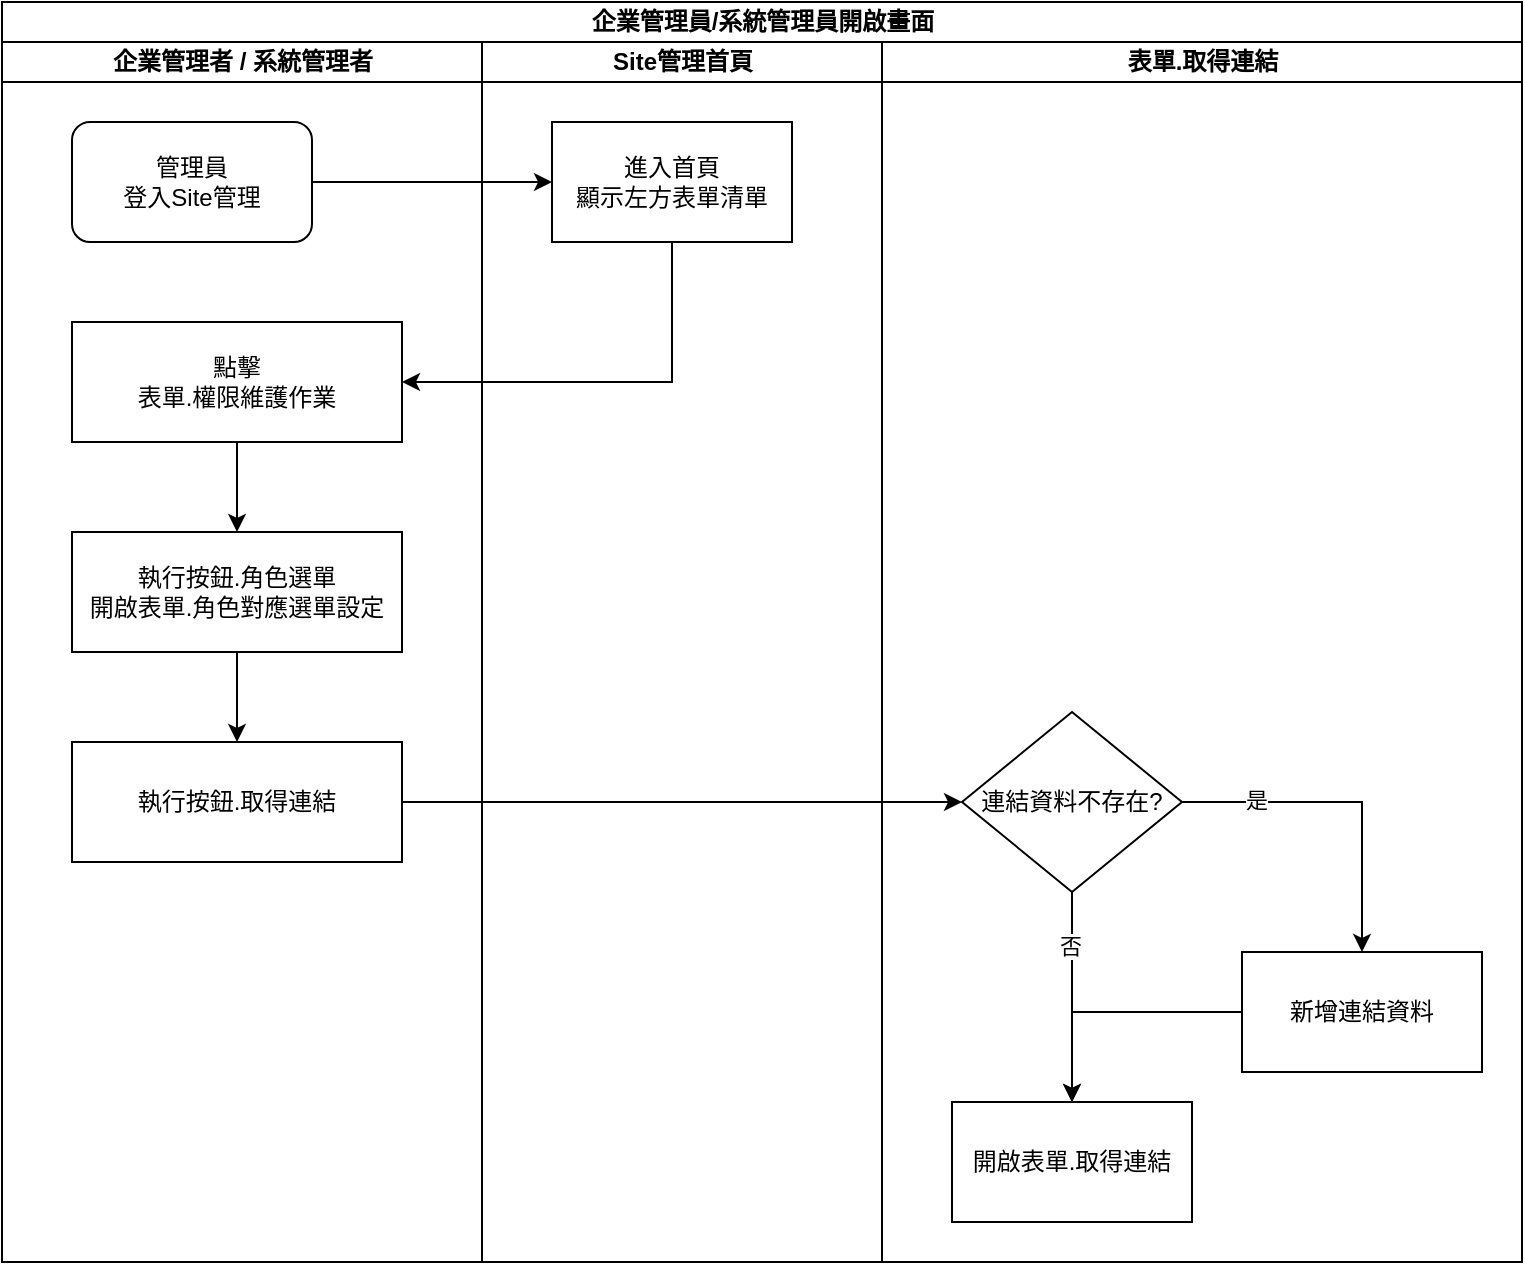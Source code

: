 <mxfile version="20.3.0" type="device" pages="4"><diagram id="IBoz-spqDfsJQh7rKKwy" name="開啟畫面"><mxGraphModel dx="1422" dy="865" grid="1" gridSize="10" guides="1" tooltips="1" connect="1" arrows="1" fold="1" page="1" pageScale="1" pageWidth="827" pageHeight="1169" math="0" shadow="0"><root><mxCell id="0"/><mxCell id="1" parent="0"/><mxCell id="WNCprMf1qYzsN4_hgMEe-1" value="企業管理員/系統管理員開啟畫面" style="swimlane;html=1;childLayout=stackLayout;resizeParent=1;resizeParentMax=0;startSize=20;" vertex="1" parent="1"><mxGeometry x="40" y="110" width="760" height="630" as="geometry"/></mxCell><mxCell id="WNCprMf1qYzsN4_hgMEe-2" value="企業管理者 / 系統管理者" style="swimlane;html=1;startSize=20;" vertex="1" parent="WNCprMf1qYzsN4_hgMEe-1"><mxGeometry y="20" width="240" height="610" as="geometry"/></mxCell><mxCell id="WNCprMf1qYzsN4_hgMEe-14" style="edgeStyle=orthogonalEdgeStyle;rounded=0;orthogonalLoop=1;jettySize=auto;html=1;" edge="1" parent="WNCprMf1qYzsN4_hgMEe-2" source="WNCprMf1qYzsN4_hgMEe-3" target="WNCprMf1qYzsN4_hgMEe-12"><mxGeometry relative="1" as="geometry"/></mxCell><mxCell id="WNCprMf1qYzsN4_hgMEe-3" value="點擊&lt;br&gt;表單.權限維護作業" style="rounded=0;whiteSpace=wrap;html=1;" vertex="1" parent="WNCprMf1qYzsN4_hgMEe-2"><mxGeometry x="35" y="140" width="165" height="60" as="geometry"/></mxCell><mxCell id="WNCprMf1qYzsN4_hgMEe-4" value="管理員&lt;br&gt;登入Site管理" style="rounded=1;whiteSpace=wrap;html=1;" vertex="1" parent="WNCprMf1qYzsN4_hgMEe-2"><mxGeometry x="35" y="40" width="120" height="60" as="geometry"/></mxCell><mxCell id="WNCprMf1qYzsN4_hgMEe-15" style="edgeStyle=orthogonalEdgeStyle;rounded=0;orthogonalLoop=1;jettySize=auto;html=1;" edge="1" parent="WNCprMf1qYzsN4_hgMEe-2" source="WNCprMf1qYzsN4_hgMEe-12" target="WNCprMf1qYzsN4_hgMEe-13"><mxGeometry relative="1" as="geometry"/></mxCell><mxCell id="WNCprMf1qYzsN4_hgMEe-12" value="執行按鈕.角色選單&lt;br&gt;開啟表單.角色對應選單設定" style="rounded=0;whiteSpace=wrap;html=1;" vertex="1" parent="WNCprMf1qYzsN4_hgMEe-2"><mxGeometry x="35" y="245" width="165" height="60" as="geometry"/></mxCell><mxCell id="WNCprMf1qYzsN4_hgMEe-13" value="執行按鈕.取得連結" style="rounded=0;whiteSpace=wrap;html=1;" vertex="1" parent="WNCprMf1qYzsN4_hgMEe-2"><mxGeometry x="35" y="350" width="165" height="60" as="geometry"/></mxCell><mxCell id="WNCprMf1qYzsN4_hgMEe-5" value="Site管理首頁" style="swimlane;html=1;startSize=20;" vertex="1" parent="WNCprMf1qYzsN4_hgMEe-1"><mxGeometry x="240" y="20" width="200" height="610" as="geometry"/></mxCell><mxCell id="WNCprMf1qYzsN4_hgMEe-6" value="進入首頁&lt;br&gt;顯示左方表單清單" style="rounded=0;whiteSpace=wrap;html=1;" vertex="1" parent="WNCprMf1qYzsN4_hgMEe-5"><mxGeometry x="35" y="40" width="120" height="60" as="geometry"/></mxCell><mxCell id="WNCprMf1qYzsN4_hgMEe-9" style="edgeStyle=orthogonalEdgeStyle;rounded=0;orthogonalLoop=1;jettySize=auto;html=1;" edge="1" parent="WNCprMf1qYzsN4_hgMEe-1" source="WNCprMf1qYzsN4_hgMEe-4" target="WNCprMf1qYzsN4_hgMEe-6"><mxGeometry relative="1" as="geometry"/></mxCell><mxCell id="WNCprMf1qYzsN4_hgMEe-10" style="edgeStyle=orthogonalEdgeStyle;rounded=0;orthogonalLoop=1;jettySize=auto;html=1;entryX=1;entryY=0.5;entryDx=0;entryDy=0;exitX=0.5;exitY=1;exitDx=0;exitDy=0;" edge="1" parent="WNCprMf1qYzsN4_hgMEe-1" source="WNCprMf1qYzsN4_hgMEe-6" target="WNCprMf1qYzsN4_hgMEe-3"><mxGeometry relative="1" as="geometry"/></mxCell><mxCell id="WNCprMf1qYzsN4_hgMEe-7" value="表單.取得連結" style="swimlane;html=1;startSize=20;" vertex="1" parent="WNCprMf1qYzsN4_hgMEe-1"><mxGeometry x="440" y="20" width="320" height="610" as="geometry"/></mxCell><mxCell id="WNCprMf1qYzsN4_hgMEe-8" value="開啟表單.取得連結" style="rounded=0;whiteSpace=wrap;html=1;" vertex="1" parent="WNCprMf1qYzsN4_hgMEe-7"><mxGeometry x="35" y="530" width="120" height="60" as="geometry"/></mxCell><mxCell id="WNCprMf1qYzsN4_hgMEe-26" style="edgeStyle=orthogonalEdgeStyle;rounded=0;orthogonalLoop=1;jettySize=auto;html=1;" edge="1" parent="WNCprMf1qYzsN4_hgMEe-7" source="WNCprMf1qYzsN4_hgMEe-16" target="WNCprMf1qYzsN4_hgMEe-25"><mxGeometry relative="1" as="geometry"/></mxCell><mxCell id="WNCprMf1qYzsN4_hgMEe-29" value="是" style="edgeLabel;html=1;align=center;verticalAlign=middle;resizable=0;points=[];" vertex="1" connectable="0" parent="WNCprMf1qYzsN4_hgMEe-26"><mxGeometry x="-0.557" y="1" relative="1" as="geometry"><mxPoint as="offset"/></mxGeometry></mxCell><mxCell id="WNCprMf1qYzsN4_hgMEe-27" style="edgeStyle=orthogonalEdgeStyle;rounded=0;orthogonalLoop=1;jettySize=auto;html=1;" edge="1" parent="WNCprMf1qYzsN4_hgMEe-7" source="WNCprMf1qYzsN4_hgMEe-16" target="WNCprMf1qYzsN4_hgMEe-8"><mxGeometry relative="1" as="geometry"/></mxCell><mxCell id="WNCprMf1qYzsN4_hgMEe-30" value="否" style="edgeLabel;html=1;align=center;verticalAlign=middle;resizable=0;points=[];" vertex="1" connectable="0" parent="WNCprMf1qYzsN4_hgMEe-27"><mxGeometry x="-0.263" y="-1" relative="1" as="geometry"><mxPoint y="-12" as="offset"/></mxGeometry></mxCell><mxCell id="WNCprMf1qYzsN4_hgMEe-16" value="連結資料不存在?" style="rhombus;whiteSpace=wrap;html=1;" vertex="1" parent="WNCprMf1qYzsN4_hgMEe-7"><mxGeometry x="40" y="335" width="110" height="90" as="geometry"/></mxCell><mxCell id="WNCprMf1qYzsN4_hgMEe-28" style="edgeStyle=orthogonalEdgeStyle;rounded=0;orthogonalLoop=1;jettySize=auto;html=1;" edge="1" parent="WNCprMf1qYzsN4_hgMEe-7" source="WNCprMf1qYzsN4_hgMEe-25" target="WNCprMf1qYzsN4_hgMEe-8"><mxGeometry relative="1" as="geometry"/></mxCell><mxCell id="WNCprMf1qYzsN4_hgMEe-25" value="新增連結資料" style="rounded=0;whiteSpace=wrap;html=1;" vertex="1" parent="WNCprMf1qYzsN4_hgMEe-7"><mxGeometry x="180" y="455" width="120" height="60" as="geometry"/></mxCell><mxCell id="WNCprMf1qYzsN4_hgMEe-24" style="edgeStyle=orthogonalEdgeStyle;rounded=0;orthogonalLoop=1;jettySize=auto;html=1;entryX=0;entryY=0.5;entryDx=0;entryDy=0;" edge="1" parent="WNCprMf1qYzsN4_hgMEe-1" source="WNCprMf1qYzsN4_hgMEe-13" target="WNCprMf1qYzsN4_hgMEe-16"><mxGeometry relative="1" as="geometry"/></mxCell></root></mxGraphModel></diagram><diagram id="D89SU1ek1Jqfl4eLyrxx" name="點擊按鈕.連結失效"><mxGraphModel dx="1422" dy="865" grid="1" gridSize="10" guides="1" tooltips="1" connect="1" arrows="1" fold="1" page="1" pageScale="1" pageWidth="827" pageHeight="1169" math="0" shadow="0"><root><mxCell id="0"/><mxCell id="1" parent="0"/><mxCell id="-NkhxhVVicVfmkHQ-xYv-1" value="點擊按鈕.連結失效" style="swimlane;html=1;childLayout=stackLayout;resizeParent=1;resizeParentMax=0;startSize=20;" vertex="1" parent="1"><mxGeometry x="160" y="120" width="440" height="280" as="geometry"/></mxCell><mxCell id="-NkhxhVVicVfmkHQ-xYv-2" value="企業管理者 / 系統管理者" style="swimlane;html=1;startSize=20;" vertex="1" parent="-NkhxhVVicVfmkHQ-xYv-1"><mxGeometry y="20" width="190" height="260" as="geometry"/></mxCell><mxCell id="-NkhxhVVicVfmkHQ-xYv-3" value="&lt;span style=&quot;font-weight: 700&quot;&gt;點擊按鈕.連結失效&lt;/span&gt;" style="rounded=1;whiteSpace=wrap;html=1;" vertex="1" parent="-NkhxhVVicVfmkHQ-xYv-2"><mxGeometry x="35" y="40" width="120" height="60" as="geometry"/></mxCell><mxCell id="-NkhxhVVicVfmkHQ-xYv-4" value="執行結束" style="rounded=1;whiteSpace=wrap;html=1;" vertex="1" parent="-NkhxhVVicVfmkHQ-xYv-2"><mxGeometry x="35" y="180" width="120" height="60" as="geometry"/></mxCell><mxCell id="-NkhxhVVicVfmkHQ-xYv-5" style="edgeStyle=orthogonalEdgeStyle;rounded=0;orthogonalLoop=1;jettySize=auto;html=1;" edge="1" parent="-NkhxhVVicVfmkHQ-xYv-1" source="-NkhxhVVicVfmkHQ-xYv-3" target="-NkhxhVVicVfmkHQ-xYv-7"><mxGeometry relative="1" as="geometry"/></mxCell><mxCell id="-NkhxhVVicVfmkHQ-xYv-6" value="表單.取得連結" style="swimlane;html=1;startSize=20;" vertex="1" parent="-NkhxhVVicVfmkHQ-xYv-1"><mxGeometry x="190" y="20" width="250" height="260" as="geometry"/></mxCell><mxCell id="-NkhxhVVicVfmkHQ-xYv-7" value="寫入連結狀態=失效&lt;br&gt;並除能按鈕.複制連結" style="rounded=0;whiteSpace=wrap;html=1;" vertex="1" parent="-NkhxhVVicVfmkHQ-xYv-6"><mxGeometry x="53" y="40" width="160" height="60" as="geometry"/></mxCell><mxCell id="-NkhxhVVicVfmkHQ-xYv-8" style="edgeStyle=orthogonalEdgeStyle;rounded=0;orthogonalLoop=1;jettySize=auto;html=1;entryX=1;entryY=0.5;entryDx=0;entryDy=0;exitX=0.5;exitY=1;exitDx=0;exitDy=0;" edge="1" parent="-NkhxhVVicVfmkHQ-xYv-1" source="-NkhxhVVicVfmkHQ-xYv-7" target="-NkhxhVVicVfmkHQ-xYv-4"><mxGeometry relative="1" as="geometry"/></mxCell></root></mxGraphModel></diagram><diagram id="x0mG2R5PvAhYiCdbTf46" name="點擊按鈕.連結生效"><mxGraphModel dx="1422" dy="865" grid="1" gridSize="10" guides="1" tooltips="1" connect="1" arrows="1" fold="1" page="1" pageScale="1" pageWidth="827" pageHeight="1169" math="0" shadow="0"><root><mxCell id="0"/><mxCell id="1" parent="0"/><mxCell id="PenpT53VaY_0Rk9zj6kQ-1" value="點擊按鈕.連結生效" style="swimlane;html=1;childLayout=stackLayout;resizeParent=1;resizeParentMax=0;startSize=20;" vertex="1" parent="1"><mxGeometry x="160" y="120" width="440" height="280" as="geometry"/></mxCell><mxCell id="PenpT53VaY_0Rk9zj6kQ-2" value="企業管理者 / 系統管理者" style="swimlane;html=1;startSize=20;" vertex="1" parent="PenpT53VaY_0Rk9zj6kQ-1"><mxGeometry y="20" width="190" height="260" as="geometry"/></mxCell><mxCell id="PenpT53VaY_0Rk9zj6kQ-3" value="&lt;span style=&quot;font-weight: 700&quot;&gt;點擊按鈕.連結生效&lt;/span&gt;" style="rounded=1;whiteSpace=wrap;html=1;" vertex="1" parent="PenpT53VaY_0Rk9zj6kQ-2"><mxGeometry x="35" y="40" width="120" height="60" as="geometry"/></mxCell><mxCell id="PenpT53VaY_0Rk9zj6kQ-4" value="執行結束" style="rounded=1;whiteSpace=wrap;html=1;" vertex="1" parent="PenpT53VaY_0Rk9zj6kQ-2"><mxGeometry x="35" y="180" width="120" height="60" as="geometry"/></mxCell><mxCell id="PenpT53VaY_0Rk9zj6kQ-5" style="edgeStyle=orthogonalEdgeStyle;rounded=0;orthogonalLoop=1;jettySize=auto;html=1;" edge="1" parent="PenpT53VaY_0Rk9zj6kQ-1" source="PenpT53VaY_0Rk9zj6kQ-3" target="PenpT53VaY_0Rk9zj6kQ-7"><mxGeometry relative="1" as="geometry"/></mxCell><mxCell id="PenpT53VaY_0Rk9zj6kQ-6" value="表單.取得連結" style="swimlane;html=1;startSize=20;" vertex="1" parent="PenpT53VaY_0Rk9zj6kQ-1"><mxGeometry x="190" y="20" width="250" height="260" as="geometry"/></mxCell><mxCell id="PenpT53VaY_0Rk9zj6kQ-7" value="寫入連結狀態=生效&lt;br&gt;並致能按鈕.複制連結" style="rounded=0;whiteSpace=wrap;html=1;" vertex="1" parent="PenpT53VaY_0Rk9zj6kQ-6"><mxGeometry x="53" y="40" width="160" height="60" as="geometry"/></mxCell><mxCell id="PenpT53VaY_0Rk9zj6kQ-8" style="edgeStyle=orthogonalEdgeStyle;rounded=0;orthogonalLoop=1;jettySize=auto;html=1;entryX=1;entryY=0.5;entryDx=0;entryDy=0;exitX=0.5;exitY=1;exitDx=0;exitDy=0;" edge="1" parent="PenpT53VaY_0Rk9zj6kQ-1" source="PenpT53VaY_0Rk9zj6kQ-7" target="PenpT53VaY_0Rk9zj6kQ-4"><mxGeometry relative="1" as="geometry"/></mxCell></root></mxGraphModel></diagram><diagram id="7uieZpjD_m1hdo3SjvAq" name="點擊按鈕.複製連結"><mxGraphModel dx="1422" dy="865" grid="1" gridSize="10" guides="1" tooltips="1" connect="1" arrows="1" fold="1" page="1" pageScale="1" pageWidth="827" pageHeight="1169" math="0" shadow="0"><root><mxCell id="0"/><mxCell id="1" parent="0"/><mxCell id="HqbGU7isfnYhVI7IiBn6-1" value="點擊按鈕.複製連結" style="swimlane;html=1;childLayout=stackLayout;resizeParent=1;resizeParentMax=0;startSize=20;" vertex="1" parent="1"><mxGeometry x="160" y="120" width="410" height="280" as="geometry"/></mxCell><mxCell id="HqbGU7isfnYhVI7IiBn6-2" value="企業管理者 / 系統管理者" style="swimlane;html=1;startSize=20;" vertex="1" parent="HqbGU7isfnYhVI7IiBn6-1"><mxGeometry y="20" width="190" height="260" as="geometry"/></mxCell><mxCell id="HqbGU7isfnYhVI7IiBn6-3" value="&lt;span style=&quot;font-weight: 700&quot;&gt;點擊按鈕.複製連結&lt;/span&gt;" style="rounded=1;whiteSpace=wrap;html=1;" vertex="1" parent="HqbGU7isfnYhVI7IiBn6-2"><mxGeometry x="35" y="40" width="120" height="60" as="geometry"/></mxCell><mxCell id="HqbGU7isfnYhVI7IiBn6-4" value="執行結束" style="rounded=1;whiteSpace=wrap;html=1;" vertex="1" parent="HqbGU7isfnYhVI7IiBn6-2"><mxGeometry x="35" y="180" width="120" height="60" as="geometry"/></mxCell><mxCell id="HqbGU7isfnYhVI7IiBn6-5" style="edgeStyle=orthogonalEdgeStyle;rounded=0;orthogonalLoop=1;jettySize=auto;html=1;" edge="1" parent="HqbGU7isfnYhVI7IiBn6-1" source="HqbGU7isfnYhVI7IiBn6-3" target="HqbGU7isfnYhVI7IiBn6-7"><mxGeometry relative="1" as="geometry"/></mxCell><mxCell id="HqbGU7isfnYhVI7IiBn6-6" value="表單.取得連結" style="swimlane;html=1;startSize=20;" vertex="1" parent="HqbGU7isfnYhVI7IiBn6-1"><mxGeometry x="190" y="20" width="220" height="260" as="geometry"/></mxCell><mxCell id="HqbGU7isfnYhVI7IiBn6-7" value="取得連結URL內容" style="rounded=0;whiteSpace=wrap;html=1;" vertex="1" parent="HqbGU7isfnYhVI7IiBn6-6"><mxGeometry x="60" y="40" width="120" height="60" as="geometry"/></mxCell><mxCell id="HqbGU7isfnYhVI7IiBn6-8" style="edgeStyle=orthogonalEdgeStyle;rounded=0;orthogonalLoop=1;jettySize=auto;html=1;entryX=1;entryY=0.5;entryDx=0;entryDy=0;exitX=0.5;exitY=1;exitDx=0;exitDy=0;" edge="1" parent="HqbGU7isfnYhVI7IiBn6-1" source="HqbGU7isfnYhVI7IiBn6-7" target="HqbGU7isfnYhVI7IiBn6-4"><mxGeometry relative="1" as="geometry"/></mxCell></root></mxGraphModel></diagram></mxfile>